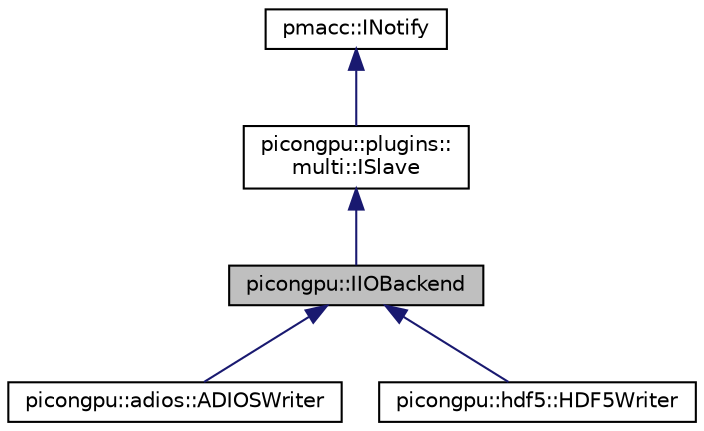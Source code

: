 digraph "picongpu::IIOBackend"
{
 // LATEX_PDF_SIZE
  edge [fontname="Helvetica",fontsize="10",labelfontname="Helvetica",labelfontsize="10"];
  node [fontname="Helvetica",fontsize="10",shape=record];
  Node1 [label="picongpu::IIOBackend",height=0.2,width=0.4,color="black", fillcolor="grey75", style="filled", fontcolor="black",tooltip="Interface for IO-backends with restart capability."];
  Node2 -> Node1 [dir="back",color="midnightblue",fontsize="10",style="solid",fontname="Helvetica"];
  Node2 [label="picongpu::plugins::\lmulti::ISlave",height=0.2,width=0.4,color="black", fillcolor="white", style="filled",URL="$structpicongpu_1_1plugins_1_1multi_1_1_i_slave.html",tooltip="Interface for a slave plugin."];
  Node3 -> Node2 [dir="back",color="midnightblue",fontsize="10",style="solid",fontname="Helvetica"];
  Node3 [label="pmacc::INotify",height=0.2,width=0.4,color="black", fillcolor="white", style="filled",URL="$classpmacc_1_1_i_notify.html",tooltip=" "];
  Node1 -> Node4 [dir="back",color="midnightblue",fontsize="10",style="solid",fontname="Helvetica"];
  Node4 [label="picongpu::adios::ADIOSWriter",height=0.2,width=0.4,color="black", fillcolor="white", style="filled",URL="$classpicongpu_1_1adios_1_1_a_d_i_o_s_writer.html",tooltip="Writes simulation data to adios files."];
  Node1 -> Node5 [dir="back",color="midnightblue",fontsize="10",style="solid",fontname="Helvetica"];
  Node5 [label="picongpu::hdf5::HDF5Writer",height=0.2,width=0.4,color="black", fillcolor="white", style="filled",URL="$classpicongpu_1_1hdf5_1_1_h_d_f5_writer.html",tooltip="Writes simulation data to hdf5 files using libSplash."];
}

